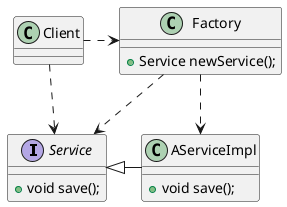 @startuml

interface Service{
   +void save();
}
class AServiceImpl{
  +void save();
}
class Factory{
  +Service newService();
}
Factory .> Service
Factory ..> AServiceImpl
Client .> Factory
Client ..> Service
Service <|- AServiceImpl
@enduml